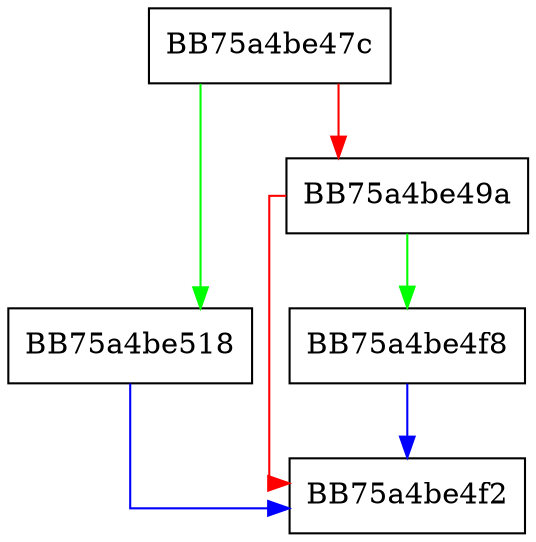 digraph movx_r64_irax {
  node [shape="box"];
  graph [splines=ortho];
  BB75a4be47c -> BB75a4be518 [color="green"];
  BB75a4be47c -> BB75a4be49a [color="red"];
  BB75a4be49a -> BB75a4be4f8 [color="green"];
  BB75a4be49a -> BB75a4be4f2 [color="red"];
  BB75a4be4f8 -> BB75a4be4f2 [color="blue"];
  BB75a4be518 -> BB75a4be4f2 [color="blue"];
}